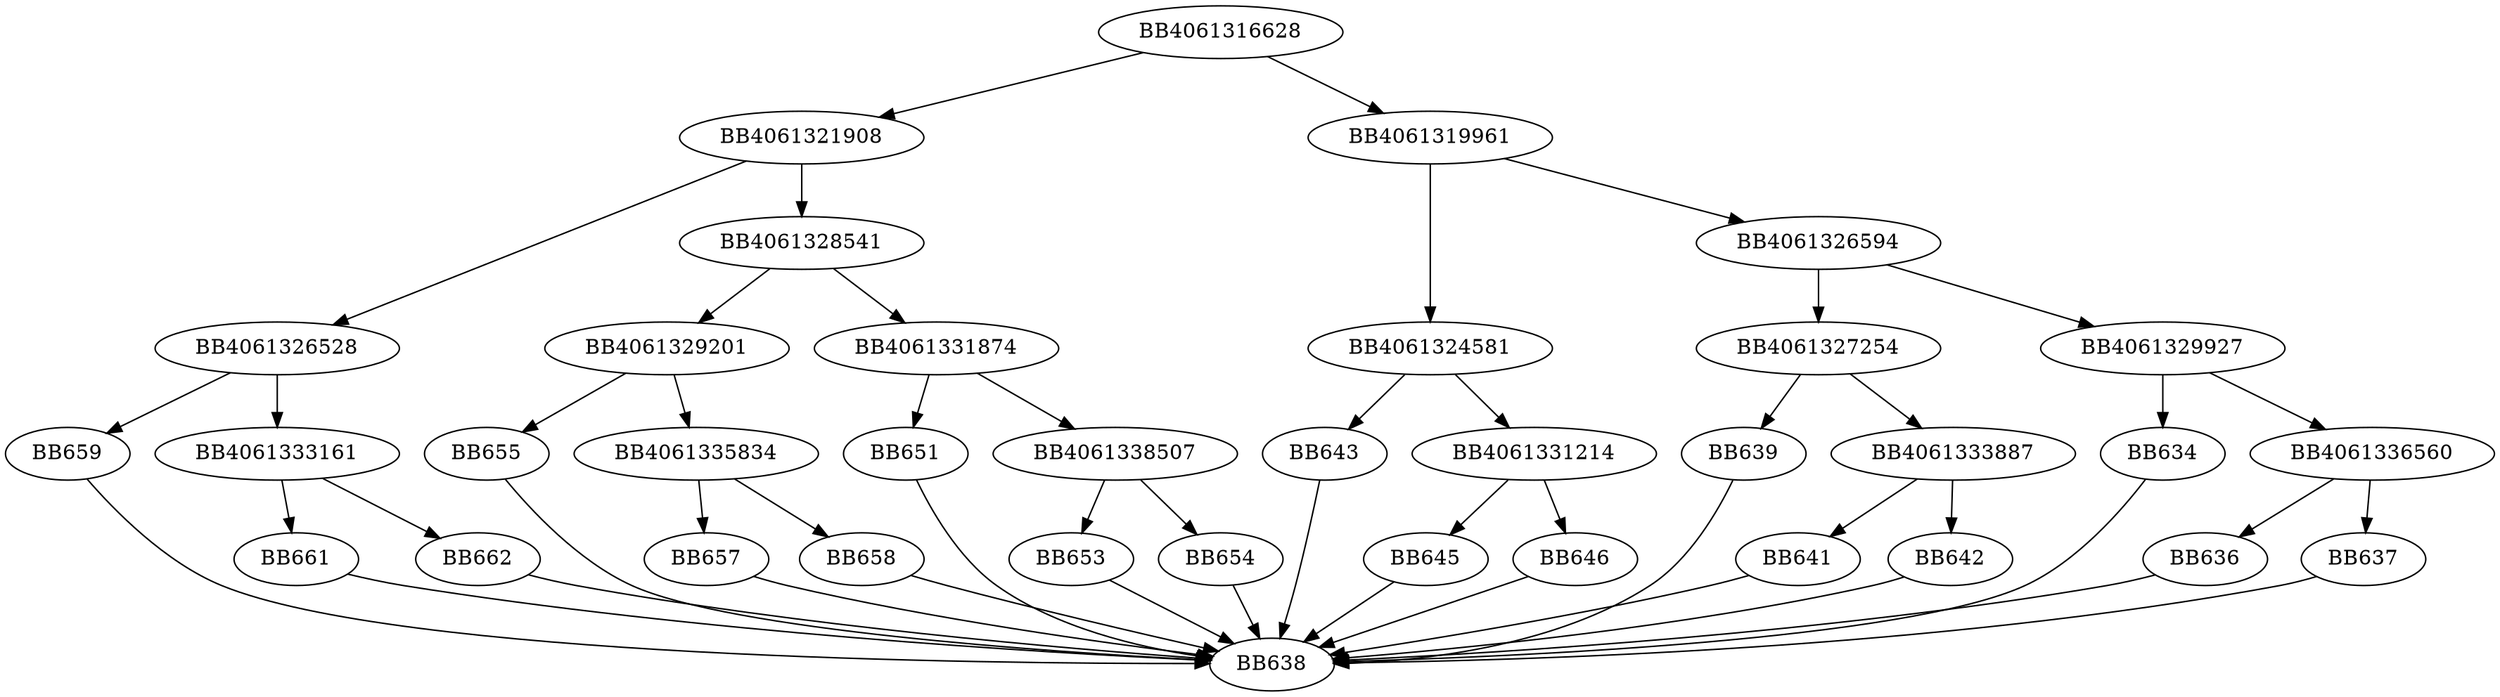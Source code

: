 digraph G{
	BB4061316628->BB4061321908;
	BB4061316628->BB4061319961;
	BB4061319961->BB4061324581;
	BB4061319961->BB4061326594;
	BB4061326594->BB4061327254;
	BB4061326594->BB4061329927;
	BB4061329927->BB634;
	BB4061329927->BB4061336560;
	BB4061336560->BB636;
	BB4061336560->BB637;
	BB637->BB638;
	BB636->BB638;
	BB634->BB638;
	BB4061327254->BB639;
	BB4061327254->BB4061333887;
	BB4061333887->BB641;
	BB4061333887->BB642;
	BB642->BB638;
	BB641->BB638;
	BB639->BB638;
	BB4061324581->BB643;
	BB4061324581->BB4061331214;
	BB4061331214->BB645;
	BB4061331214->BB646;
	BB646->BB638;
	BB645->BB638;
	BB643->BB638;
	BB4061321908->BB4061326528;
	BB4061321908->BB4061328541;
	BB4061328541->BB4061329201;
	BB4061328541->BB4061331874;
	BB4061331874->BB651;
	BB4061331874->BB4061338507;
	BB4061338507->BB653;
	BB4061338507->BB654;
	BB654->BB638;
	BB653->BB638;
	BB651->BB638;
	BB4061329201->BB655;
	BB4061329201->BB4061335834;
	BB4061335834->BB657;
	BB4061335834->BB658;
	BB658->BB638;
	BB657->BB638;
	BB655->BB638;
	BB4061326528->BB659;
	BB4061326528->BB4061333161;
	BB4061333161->BB661;
	BB4061333161->BB662;
	BB662->BB638;
	BB661->BB638;
	BB659->BB638;
}
